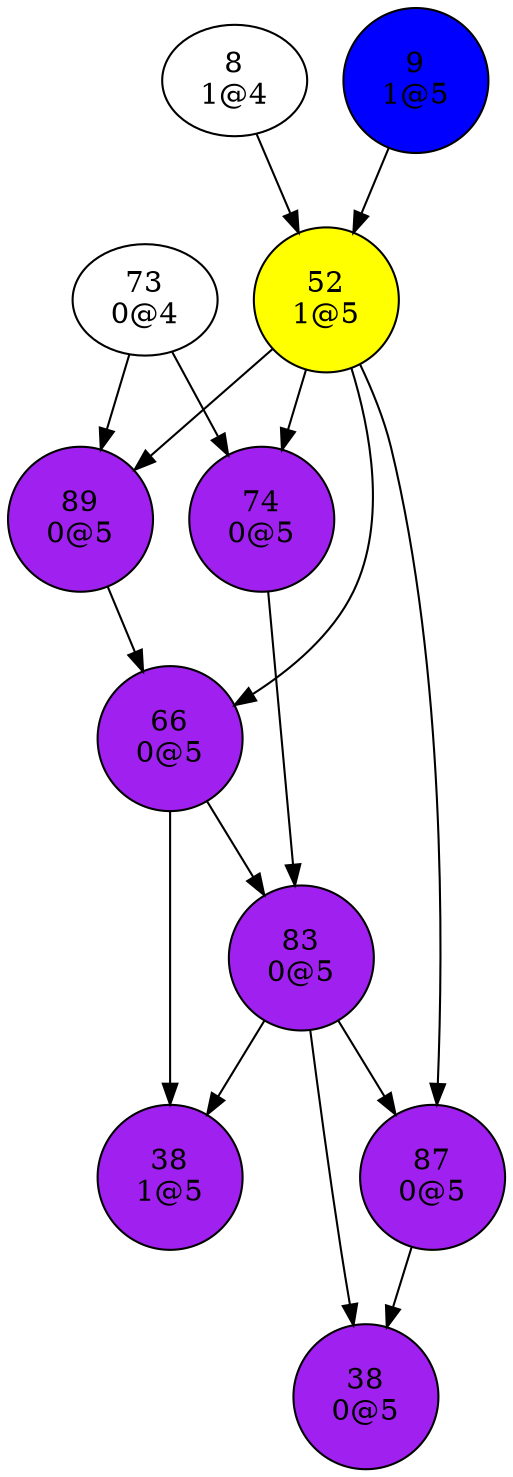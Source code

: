 digraph {
"8
1@4"->"52
1@5";
"9
1@5"->"52
1@5";
"38
0@5";
"38
1@5";
"52
1@5"->"66
0@5";
"52
1@5"->"74
0@5";
"52
1@5"->"87
0@5";
"52
1@5"->"89
0@5";
"66
0@5"->"38
1@5";
"66
0@5"->"83
0@5";
"73
0@4"->"74
0@5";
"73
0@4"->"89
0@5";
"74
0@5"->"83
0@5";
"83
0@5"->"38
0@5";
"83
0@5"->"38
1@5";
"83
0@5"->"87
0@5";
"87
0@5"->"38
0@5";
"89
0@5"->"66
0@5";
"9
1@5"[shape=circle, style=filled, fillcolor=blue];
"38
0@5"[shape=circle, style=filled, fillcolor=purple];
"38
1@5"[shape=circle, style=filled, fillcolor=purple];
"52
1@5"[shape=circle, style=filled, fillcolor=yellow];
"66
0@5"[shape=circle, style=filled, fillcolor=purple];
"74
0@5"[shape=circle, style=filled, fillcolor=purple];
"83
0@5"[shape=circle, style=filled, fillcolor=purple];
"87
0@5"[shape=circle, style=filled, fillcolor=purple];
"89
0@5"[shape=circle, style=filled, fillcolor=purple];
}